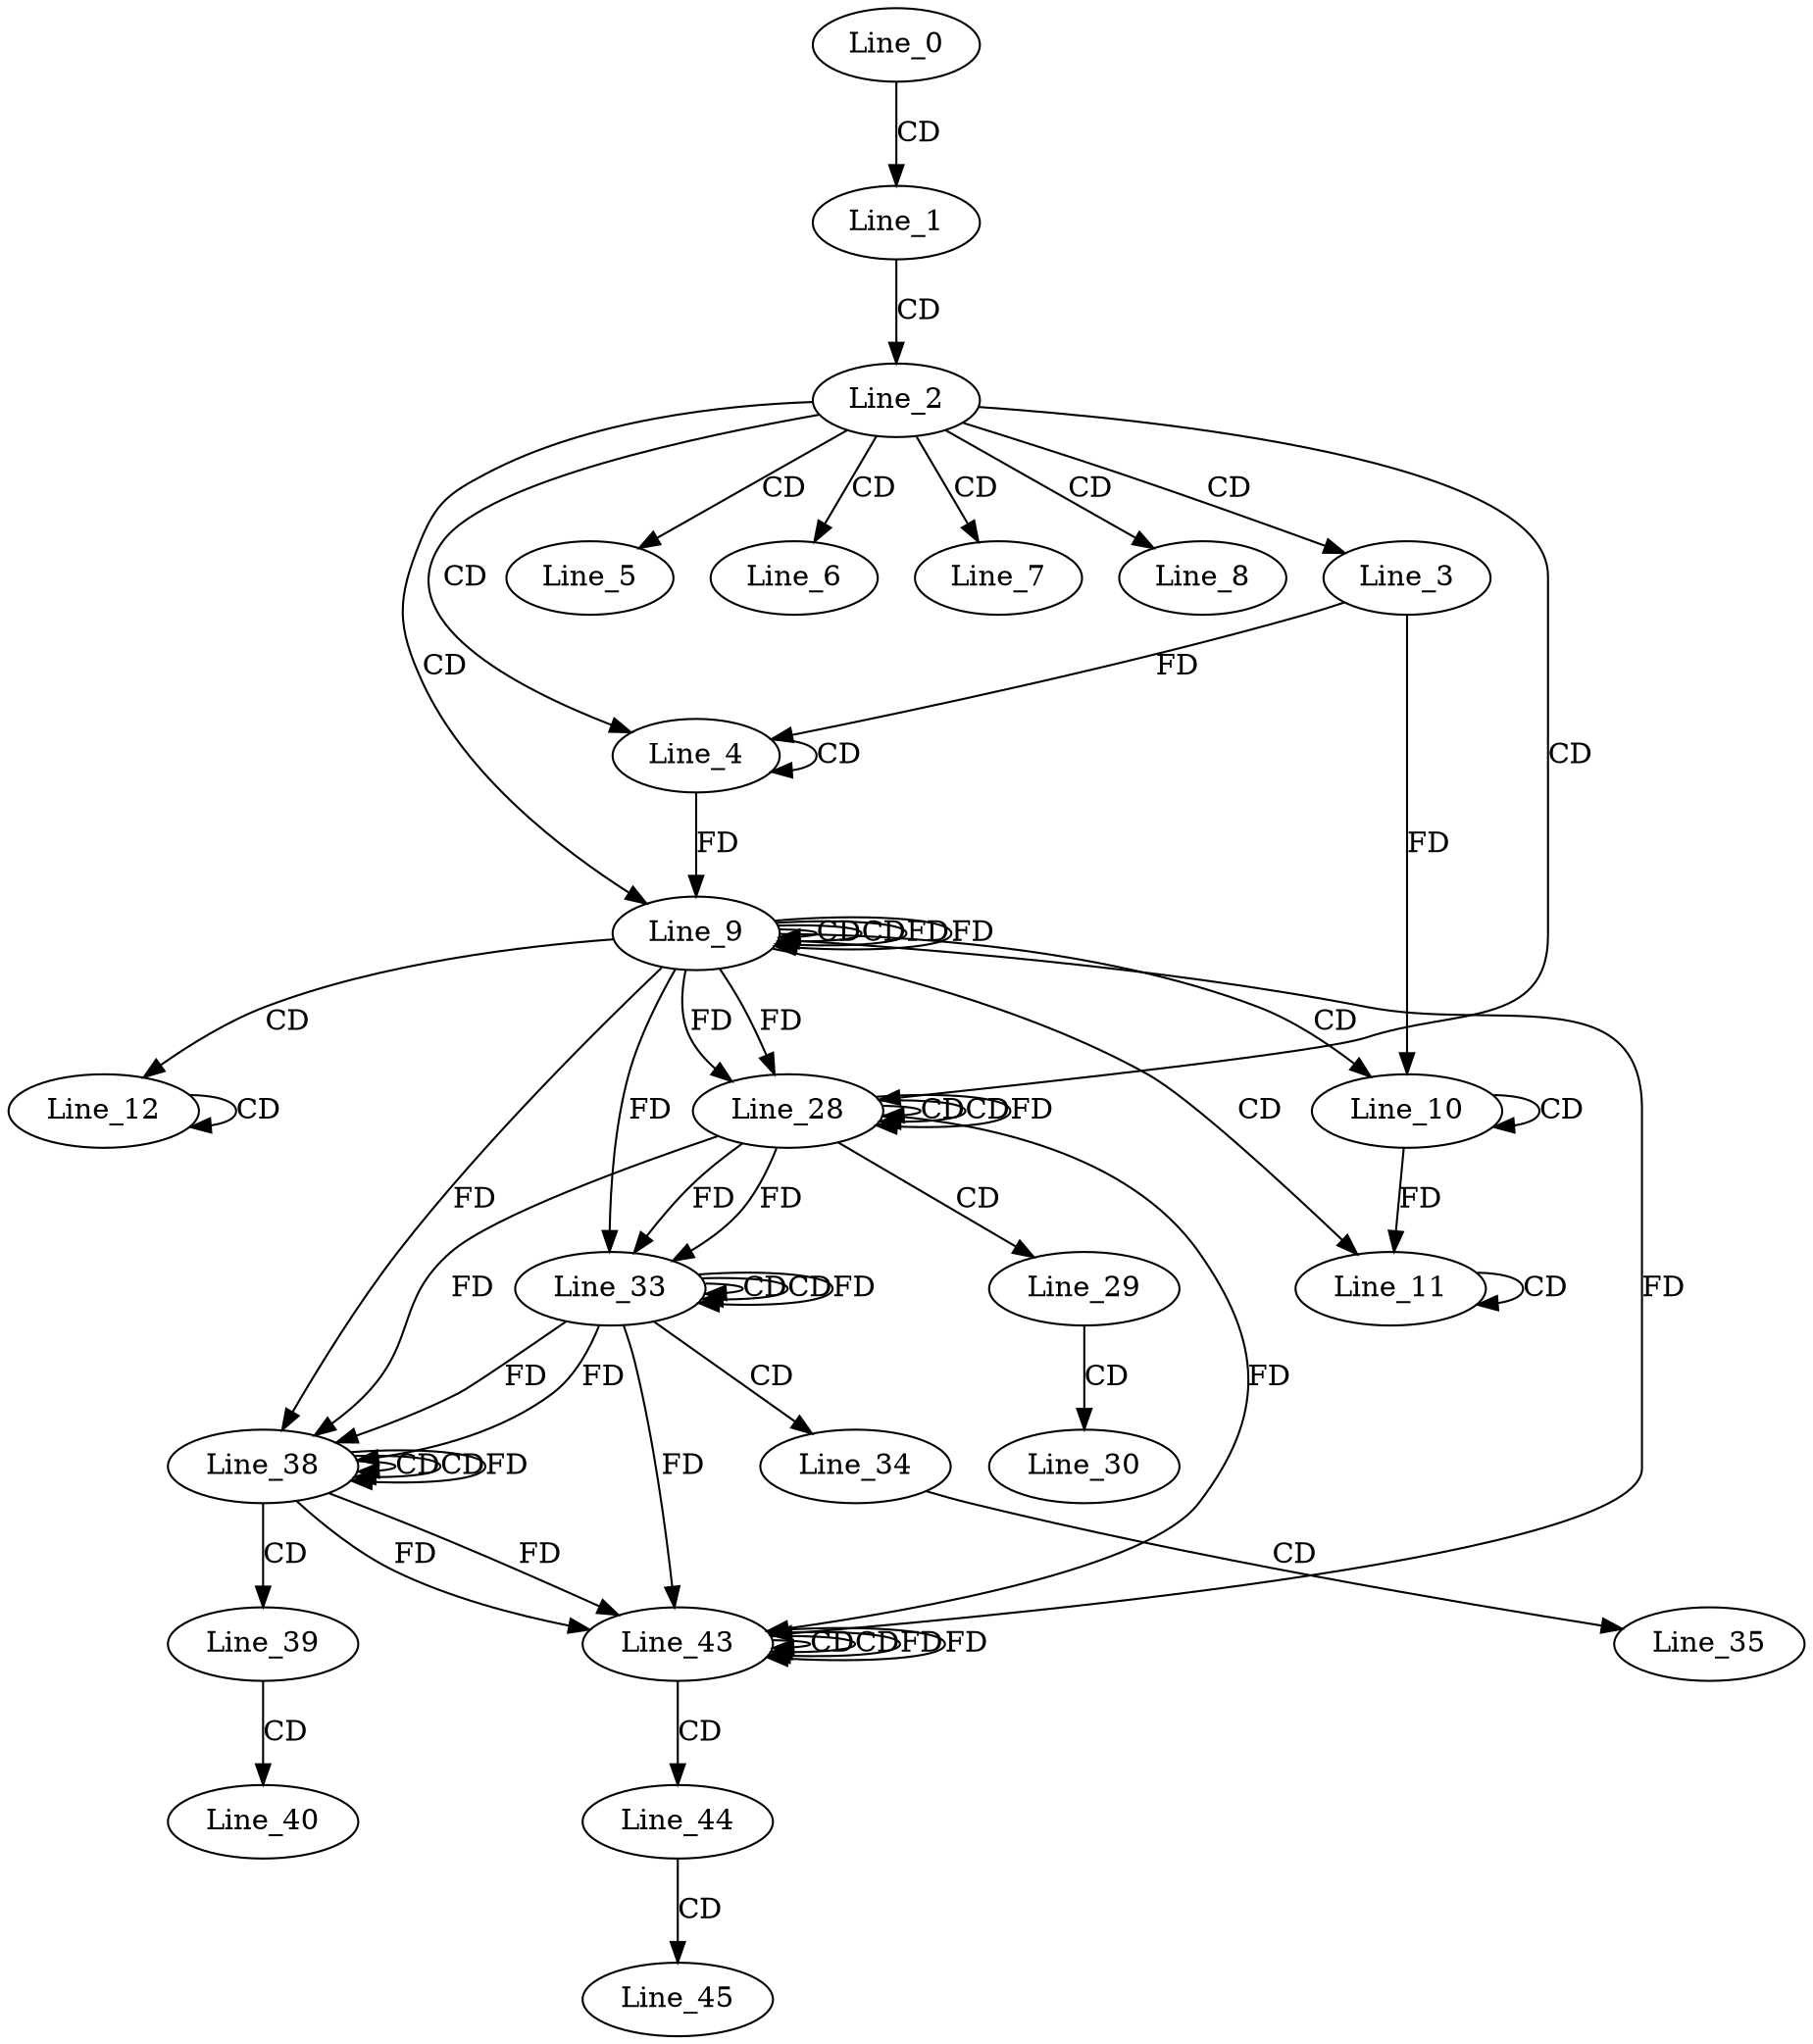 digraph G {
  Line_0;
  Line_1;
  Line_2;
  Line_3;
  Line_4;
  Line_4;
  Line_4;
  Line_5;
  Line_6;
  Line_7;
  Line_8;
  Line_9;
  Line_9;
  Line_9;
  Line_10;
  Line_10;
  Line_11;
  Line_11;
  Line_12;
  Line_12;
  Line_28;
  Line_28;
  Line_28;
  Line_29;
  Line_30;
  Line_33;
  Line_33;
  Line_33;
  Line_34;
  Line_35;
  Line_38;
  Line_38;
  Line_38;
  Line_39;
  Line_40;
  Line_43;
  Line_43;
  Line_43;
  Line_44;
  Line_45;
  Line_0 -> Line_1 [ label="CD" ];
  Line_1 -> Line_2 [ label="CD" ];
  Line_2 -> Line_3 [ label="CD" ];
  Line_2 -> Line_4 [ label="CD" ];
  Line_4 -> Line_4 [ label="CD" ];
  Line_3 -> Line_4 [ label="FD" ];
  Line_2 -> Line_5 [ label="CD" ];
  Line_2 -> Line_6 [ label="CD" ];
  Line_2 -> Line_7 [ label="CD" ];
  Line_2 -> Line_8 [ label="CD" ];
  Line_2 -> Line_9 [ label="CD" ];
  Line_9 -> Line_9 [ label="CD" ];
  Line_4 -> Line_9 [ label="FD" ];
  Line_9 -> Line_9 [ label="CD" ];
  Line_9 -> Line_9 [ label="FD" ];
  Line_9 -> Line_10 [ label="CD" ];
  Line_10 -> Line_10 [ label="CD" ];
  Line_3 -> Line_10 [ label="FD" ];
  Line_9 -> Line_11 [ label="CD" ];
  Line_11 -> Line_11 [ label="CD" ];
  Line_10 -> Line_11 [ label="FD" ];
  Line_9 -> Line_12 [ label="CD" ];
  Line_12 -> Line_12 [ label="CD" ];
  Line_2 -> Line_28 [ label="CD" ];
  Line_28 -> Line_28 [ label="CD" ];
  Line_9 -> Line_28 [ label="FD" ];
  Line_28 -> Line_28 [ label="CD" ];
  Line_28 -> Line_28 [ label="FD" ];
  Line_9 -> Line_28 [ label="FD" ];
  Line_28 -> Line_29 [ label="CD" ];
  Line_29 -> Line_30 [ label="CD" ];
  Line_33 -> Line_33 [ label="CD" ];
  Line_28 -> Line_33 [ label="FD" ];
  Line_33 -> Line_33 [ label="CD" ];
  Line_33 -> Line_33 [ label="FD" ];
  Line_28 -> Line_33 [ label="FD" ];
  Line_9 -> Line_33 [ label="FD" ];
  Line_33 -> Line_34 [ label="CD" ];
  Line_34 -> Line_35 [ label="CD" ];
  Line_38 -> Line_38 [ label="CD" ];
  Line_33 -> Line_38 [ label="FD" ];
  Line_38 -> Line_38 [ label="CD" ];
  Line_38 -> Line_38 [ label="FD" ];
  Line_33 -> Line_38 [ label="FD" ];
  Line_28 -> Line_38 [ label="FD" ];
  Line_9 -> Line_38 [ label="FD" ];
  Line_38 -> Line_39 [ label="CD" ];
  Line_39 -> Line_40 [ label="CD" ];
  Line_43 -> Line_43 [ label="CD" ];
  Line_38 -> Line_43 [ label="FD" ];
  Line_43 -> Line_43 [ label="CD" ];
  Line_43 -> Line_43 [ label="FD" ];
  Line_38 -> Line_43 [ label="FD" ];
  Line_33 -> Line_43 [ label="FD" ];
  Line_28 -> Line_43 [ label="FD" ];
  Line_9 -> Line_43 [ label="FD" ];
  Line_43 -> Line_44 [ label="CD" ];
  Line_44 -> Line_45 [ label="CD" ];
  Line_9 -> Line_9 [ label="FD" ];
  Line_43 -> Line_43 [ label="FD" ];
}
